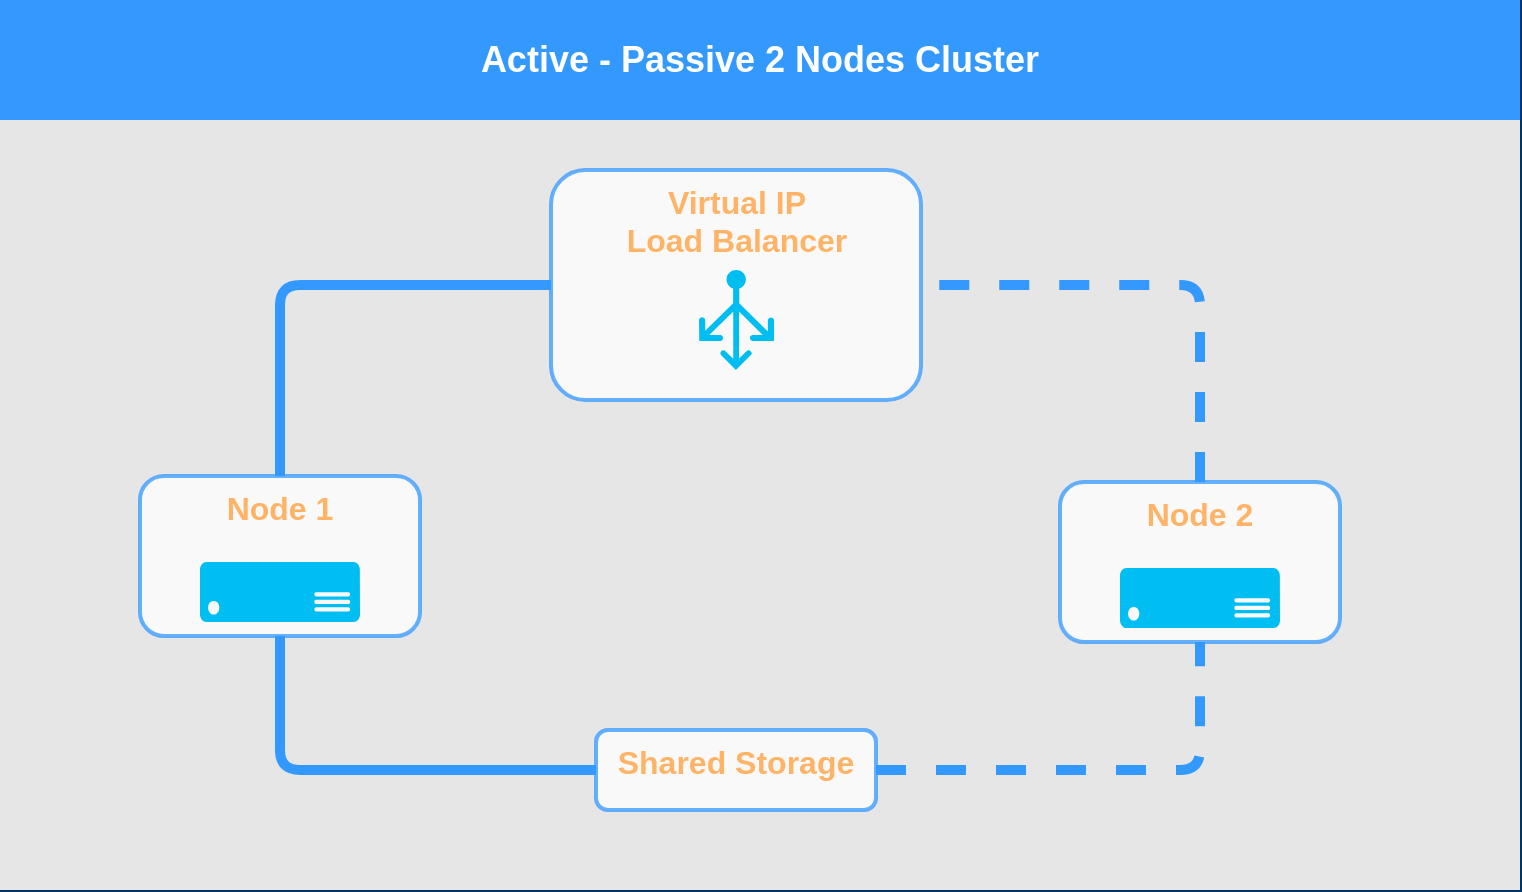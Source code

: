 <mxfile version="12.2.3" type="device" pages="1"><diagram id="6a731a19-8d31-9384-78a2-239565b7b9f0" name="Page-1"><mxGraphModel dx="960" dy="593" grid="1" gridSize="10" guides="1" tooltips="1" connect="1" arrows="1" fold="1" page="1" pageScale="1" pageWidth="1169" pageHeight="827" background="#003469" math="0" shadow="0"><root><mxCell id="0"/><mxCell id="1" parent="0"/><mxCell id="2020" value="" style="rounded=0;whiteSpace=wrap;html=1;dashed=1;strokeColor=none;strokeWidth=2;fillColor=#E6E6E6;fontFamily=Verdana;fontSize=12;fontColor=#00BEF2" parent="1" vertex="1"><mxGeometry x="240" y="140" width="760" height="440" as="geometry"/></mxCell><mxCell id="2026" value="Active - Passive 2 Nodes Cluster" style="whiteSpace=wrap;html=1;dashed=1;strokeColor=none;strokeWidth=2;fillColor=#3399FF;fontFamily=Helvetica;fontSize=18;fontColor=#FFFFFF;fontStyle=1;rounded=0;shadow=0;comic=0;" parent="1" vertex="1"><mxGeometry x="240" y="135" width="760" height="60" as="geometry"/></mxCell><mxCell id="2068" value="&lt;font style=&quot;font-size: 16px&quot;&gt;Node 1&lt;/font&gt;" style="rounded=1;whiteSpace=wrap;html=1;strokeColor=#3399FF;strokeWidth=2;fillColor=#FFFFFF;fontFamily=Helvetica;fontSize=14;fontColor=#FFB366;opacity=75;verticalAlign=top;fontStyle=1" parent="1" vertex="1"><mxGeometry x="310" y="373" width="140" height="80" as="geometry"/></mxCell><mxCell id="4wwyyyxMfMRUskgplxju-2088" value="&lt;div style=&quot;font-size: 16px&quot;&gt;&lt;font style=&quot;font-size: 16px&quot;&gt;Virtual IP&lt;/font&gt;&lt;/div&gt;&lt;div style=&quot;font-size: 16px&quot;&gt;&lt;font style=&quot;font-size: 16px&quot;&gt;Load Balancer&lt;br&gt;&lt;/font&gt;&lt;/div&gt;&lt;div style=&quot;font-size: 16px&quot;&gt;&lt;font style=&quot;font-size: 16px&quot;&gt;&lt;br&gt;&lt;/font&gt;&lt;/div&gt;" style="rounded=1;whiteSpace=wrap;html=1;strokeColor=#3399FF;strokeWidth=2;fillColor=#FFFFFF;fontFamily=Helvetica;fontSize=14;fontColor=#FFB366;opacity=75;verticalAlign=top;fontStyle=1" parent="1" vertex="1"><mxGeometry x="515.5" y="220" width="185" height="115" as="geometry"/></mxCell><mxCell id="4wwyyyxMfMRUskgplxju-2091" value="" style="verticalLabelPosition=bottom;html=1;verticalAlign=top;align=center;strokeColor=none;fillColor=#00BEF2;shape=mxgraph.azure.load_balancer_generic;pointerEvents=1;" parent="1" vertex="1"><mxGeometry x="589.5" y="270" width="37.5" height="50" as="geometry"/></mxCell><mxCell id="4wwyyyxMfMRUskgplxju-2098" value="" style="verticalLabelPosition=bottom;html=1;verticalAlign=top;align=center;strokeColor=none;fillColor=#00BEF2;shape=mxgraph.azure.server;" parent="1" vertex="1"><mxGeometry x="340" y="416" width="80" height="30" as="geometry"/></mxCell><mxCell id="4wwyyyxMfMRUskgplxju-2106" value="" style="endArrow=none;startArrow=none;html=1;entryX=0;entryY=0.5;entryDx=0;entryDy=0;exitX=0.5;exitY=0;exitDx=0;exitDy=0;edgeStyle=orthogonalEdgeStyle;fillColor=#dae8fc;strokeColor=#3399FF;strokeWidth=5;startFill=0;endFill=0;" parent="1" source="2068" target="4wwyyyxMfMRUskgplxju-2088" edge="1"><mxGeometry width="50" height="50" relative="1" as="geometry"><mxPoint x="40" y="770" as="sourcePoint"/><mxPoint x="90" y="720" as="targetPoint"/></mxGeometry></mxCell><mxCell id="4wwyyyxMfMRUskgplxju-2107" value="&lt;font style=&quot;font-size: 16px&quot;&gt;Node 2&lt;br&gt;&lt;/font&gt;" style="rounded=1;whiteSpace=wrap;html=1;strokeColor=#3399FF;strokeWidth=2;fillColor=#FFFFFF;fontFamily=Helvetica;fontSize=14;fontColor=#FFB366;opacity=75;verticalAlign=top;fontStyle=1" parent="1" vertex="1"><mxGeometry x="770" y="376" width="140" height="80" as="geometry"/></mxCell><mxCell id="4wwyyyxMfMRUskgplxju-2108" value="" style="verticalLabelPosition=bottom;html=1;verticalAlign=top;align=center;strokeColor=none;fillColor=#00BEF2;shape=mxgraph.azure.server;" parent="1" vertex="1"><mxGeometry x="800" y="419" width="80" height="30" as="geometry"/></mxCell><mxCell id="4wwyyyxMfMRUskgplxju-2110" value="" style="endArrow=none;startArrow=none;html=1;strokeColor=#3399FF;strokeWidth=5;entryX=1;entryY=0.5;entryDx=0;entryDy=0;exitX=0.5;exitY=0;exitDx=0;exitDy=0;edgeStyle=orthogonalEdgeStyle;dashed=1;startFill=0;endFill=0;" parent="1" source="4wwyyyxMfMRUskgplxju-2107" target="4wwyyyxMfMRUskgplxju-2088" edge="1"><mxGeometry width="50" height="50" relative="1" as="geometry"><mxPoint x="40" y="770" as="sourcePoint"/><mxPoint x="90" y="720" as="targetPoint"/></mxGeometry></mxCell><mxCell id="4wwyyyxMfMRUskgplxju-2111" value="&lt;font style=&quot;font-size: 16px&quot;&gt;Shared Storage&lt;/font&gt;" style="rounded=1;whiteSpace=wrap;html=1;strokeColor=#3399FF;strokeWidth=2;fillColor=#FFFFFF;fontFamily=Helvetica;fontSize=14;fontColor=#FFB366;opacity=75;verticalAlign=top;fontStyle=1" parent="1" vertex="1"><mxGeometry x="538" y="500" width="140" height="40" as="geometry"/></mxCell><mxCell id="4wwyyyxMfMRUskgplxju-2112" value="" style="endArrow=none;html=1;strokeColor=#3399FF;strokeWidth=5;entryX=0.5;entryY=1;entryDx=0;entryDy=0;exitX=0;exitY=0.5;exitDx=0;exitDy=0;edgeStyle=orthogonalEdgeStyle;" parent="1" source="4wwyyyxMfMRUskgplxju-2111" target="2068" edge="1"><mxGeometry width="50" height="50" relative="1" as="geometry"><mxPoint x="40" y="660" as="sourcePoint"/><mxPoint x="90" y="610" as="targetPoint"/></mxGeometry></mxCell><mxCell id="4wwyyyxMfMRUskgplxju-2114" value="" style="endArrow=none;html=1;strokeColor=#3399FF;strokeWidth=5;entryX=0.5;entryY=1;entryDx=0;entryDy=0;exitX=1;exitY=0.5;exitDx=0;exitDy=0;edgeStyle=orthogonalEdgeStyle;dashed=1;" parent="1" source="4wwyyyxMfMRUskgplxju-2111" target="4wwyyyxMfMRUskgplxju-2107" edge="1"><mxGeometry width="50" height="50" relative="1" as="geometry"><mxPoint x="40" y="660" as="sourcePoint"/><mxPoint x="90" y="610" as="targetPoint"/></mxGeometry></mxCell></root></mxGraphModel></diagram></mxfile>